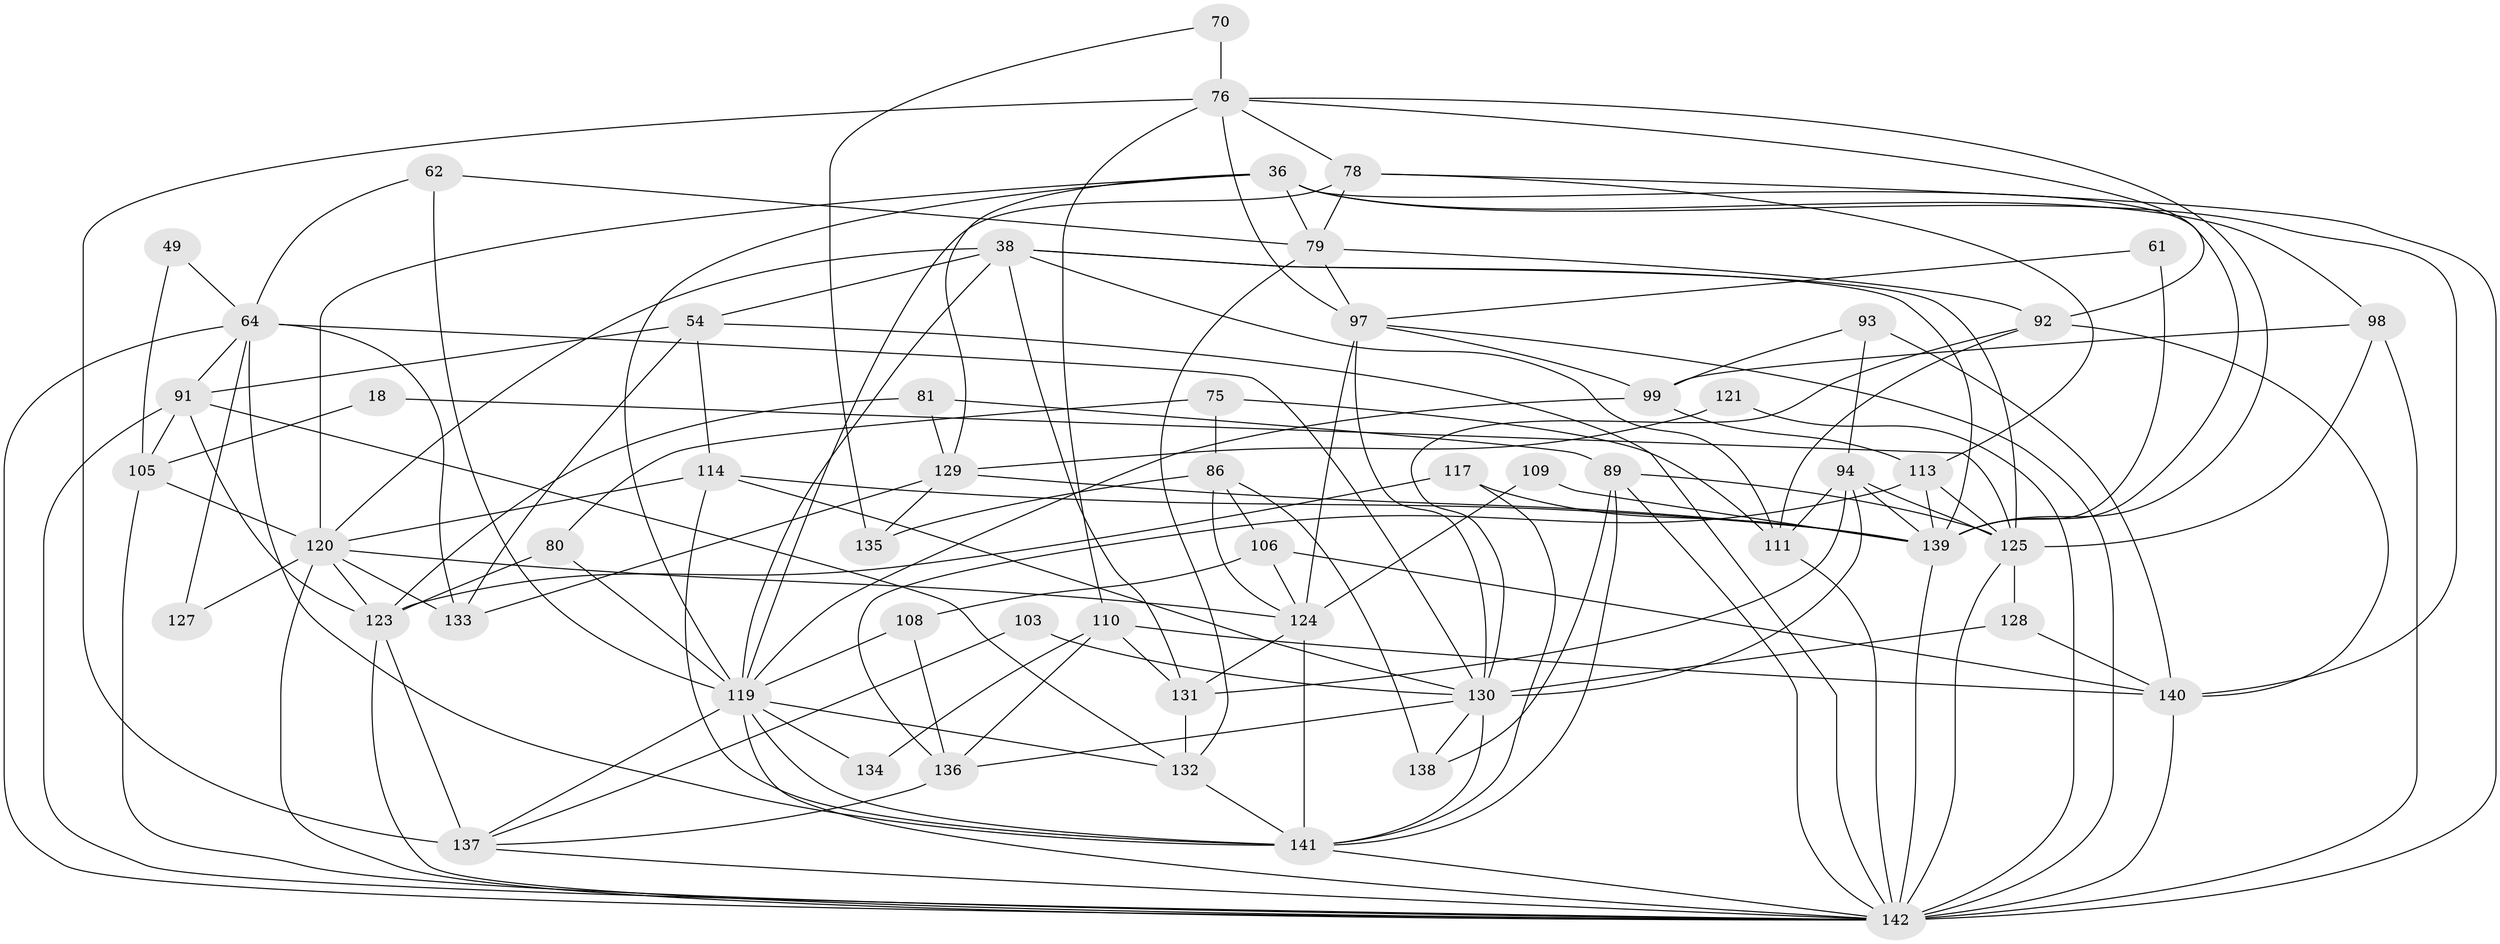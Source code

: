 // original degree distribution, {7: 0.04929577464788732, 6: 0.09859154929577464, 4: 0.19718309859154928, 5: 0.20422535211267606, 2: 0.13380281690140844, 3: 0.30985915492957744, 8: 0.007042253521126761}
// Generated by graph-tools (version 1.1) at 2025/53/03/04/25 21:53:40]
// undirected, 56 vertices, 147 edges
graph export_dot {
graph [start="1"]
  node [color=gray90,style=filled];
  18;
  36 [super="+27"];
  38 [super="+4"];
  49;
  54;
  61;
  62;
  64 [super="+60+19"];
  70;
  75;
  76 [super="+55"];
  78 [super="+9+53"];
  79 [super="+65"];
  80;
  81;
  86;
  89 [super="+88+84"];
  91 [super="+50"];
  92 [super="+72"];
  93;
  94 [super="+43+23"];
  97 [super="+87"];
  98 [super="+20"];
  99 [super="+14"];
  103;
  105;
  106 [super="+95"];
  108 [super="+71"];
  109;
  110;
  111;
  113 [super="+16"];
  114 [super="+82+112"];
  117 [super="+31"];
  119 [super="+34+107+52"];
  120 [super="+39+116"];
  121;
  123 [super="+56"];
  124 [super="+57"];
  125 [super="+67+104"];
  127;
  128 [super="+29"];
  129 [super="+3+73"];
  130 [super="+85+115"];
  131 [super="+77"];
  132 [super="+90"];
  133 [super="+24"];
  134;
  135;
  136 [super="+40"];
  137 [super="+6+44"];
  138;
  139 [super="+1+96+47+58"];
  140 [super="+101"];
  141 [super="+118+83"];
  142 [super="+122+126+102"];
  18 -- 105;
  18 -- 125;
  36 -- 79 [weight=2];
  36 -- 120 [weight=2];
  36 -- 139;
  36 -- 140;
  36 -- 129;
  36 -- 119;
  36 -- 98;
  38 -- 54;
  38 -- 120 [weight=2];
  38 -- 139 [weight=2];
  38 -- 125 [weight=2];
  38 -- 111;
  38 -- 131;
  38 -- 119;
  49 -- 105;
  49 -- 64;
  54 -- 91;
  54 -- 133 [weight=2];
  54 -- 142;
  54 -- 114;
  61 -- 139 [weight=2];
  61 -- 97;
  62 -- 79;
  62 -- 64;
  62 -- 119;
  64 -- 142;
  64 -- 91 [weight=2];
  64 -- 133;
  64 -- 127;
  64 -- 130;
  64 -- 141 [weight=2];
  70 -- 135;
  70 -- 76 [weight=2];
  75 -- 80;
  75 -- 86;
  75 -- 111;
  76 -- 92;
  76 -- 137 [weight=2];
  76 -- 110;
  76 -- 139;
  76 -- 78 [weight=2];
  76 -- 97;
  78 -- 113 [weight=2];
  78 -- 119 [weight=2];
  78 -- 79;
  78 -- 142;
  79 -- 92 [weight=2];
  79 -- 97;
  79 -- 132;
  80 -- 123;
  80 -- 119;
  81 -- 123;
  81 -- 129;
  81 -- 89;
  86 -- 124;
  86 -- 138;
  86 -- 106;
  86 -- 135;
  89 -- 142;
  89 -- 125 [weight=3];
  89 -- 138;
  89 -- 141;
  91 -- 132;
  91 -- 105 [weight=2];
  91 -- 123;
  91 -- 142;
  92 -- 111;
  92 -- 140;
  92 -- 130;
  93 -- 140;
  93 -- 99;
  93 -- 94;
  94 -- 139 [weight=2];
  94 -- 111;
  94 -- 130 [weight=3];
  94 -- 131 [weight=2];
  94 -- 125;
  97 -- 130;
  97 -- 124;
  97 -- 99;
  97 -- 142;
  98 -- 99;
  98 -- 142 [weight=2];
  98 -- 125;
  99 -- 119;
  99 -- 113;
  103 -- 137;
  103 -- 130;
  105 -- 120;
  105 -- 142 [weight=3];
  106 -- 108;
  106 -- 124;
  106 -- 140;
  108 -- 136;
  108 -- 119;
  109 -- 124;
  109 -- 139;
  110 -- 134;
  110 -- 136;
  110 -- 140 [weight=2];
  110 -- 131;
  111 -- 142;
  113 -- 139 [weight=3];
  113 -- 136;
  113 -- 125;
  114 -- 120;
  114 -- 139 [weight=3];
  114 -- 141 [weight=2];
  114 -- 130;
  117 -- 141 [weight=2];
  117 -- 139 [weight=2];
  117 -- 123 [weight=2];
  119 -- 134;
  119 -- 142 [weight=2];
  119 -- 132;
  119 -- 137;
  119 -- 141;
  120 -- 123 [weight=2];
  120 -- 127;
  120 -- 133;
  120 -- 124 [weight=2];
  120 -- 142;
  121 -- 129;
  121 -- 142;
  123 -- 137 [weight=2];
  123 -- 142;
  124 -- 141 [weight=2];
  124 -- 131 [weight=2];
  125 -- 142;
  125 -- 128;
  128 -- 140;
  128 -- 130;
  129 -- 133;
  129 -- 139 [weight=3];
  129 -- 135;
  130 -- 141;
  130 -- 136;
  130 -- 138;
  131 -- 132;
  132 -- 141;
  136 -- 137;
  137 -- 142;
  139 -- 142 [weight=7];
  140 -- 142;
  141 -- 142;
}
